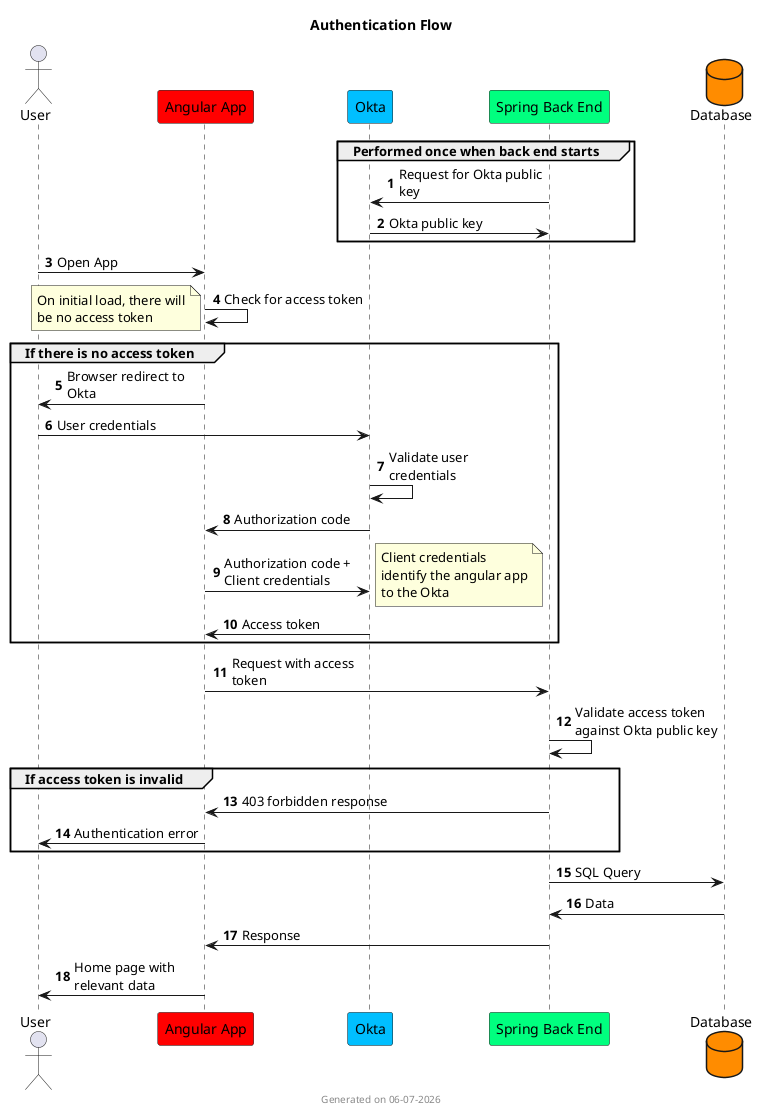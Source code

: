 @startuml
autonumber
skinparam WrapWidth 150
skinparam MaxMessageSize 150
footer Generated on %date("MM-dd-YYYY")

title Authentication Flow
actor User as user
participant "Angular App" as app #red
participant Okta as okta #deepskyblue
participant "Spring Back End" as back #springgreen
database Database as db #darkorange

group Performed once when back end starts
    back -> okta: Request for Okta public key
    okta -> back: Okta public key
end

user -> app: Open App
app -> app: Check for access token
note left: On initial load, there will be no access token

group If there is no access token
    app -> user: Browser redirect to Okta
    user -> okta: User credentials
    okta -> okta: Validate user credentials
    okta -> app: Authorization code
    app -> okta: Authorization code + Client credentials
    note right: Client credentials identify the angular app to the Okta
    okta -> app: Access token
end

app -> back: Request with access token
back -> back: Validate access token against Okta public key

group If access token is invalid
    back -> app: 403 forbidden response
    app -> user: Authentication error
end

back -> db: SQL Query
db -> back: Data
back -> app: Response
app -> user: Home page with relevant data
@enduml
